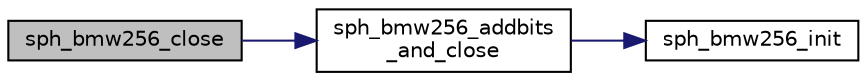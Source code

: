 digraph "sph_bmw256_close"
{
 // LATEX_PDF_SIZE
  edge [fontname="Helvetica",fontsize="10",labelfontname="Helvetica",labelfontsize="10"];
  node [fontname="Helvetica",fontsize="10",shape=record];
  rankdir="LR";
  Node10 [label="sph_bmw256_close",height=0.2,width=0.4,color="black", fillcolor="grey75", style="filled", fontcolor="black",tooltip=" "];
  Node10 -> Node11 [color="midnightblue",fontsize="10",style="solid",fontname="Helvetica"];
  Node11 [label="sph_bmw256_addbits\l_and_close",height=0.2,width=0.4,color="black", fillcolor="white", style="filled",URL="$sph__bmw_8h.html#a4823bab974c6c8f852c4e3b26185f79e",tooltip=" "];
  Node11 -> Node12 [color="midnightblue",fontsize="10",style="solid",fontname="Helvetica"];
  Node12 [label="sph_bmw256_init",height=0.2,width=0.4,color="black", fillcolor="white", style="filled",URL="$sph__bmw_8h.html#ac6cbfadb035853d4e83cd8228de3fa9f",tooltip=" "];
}
